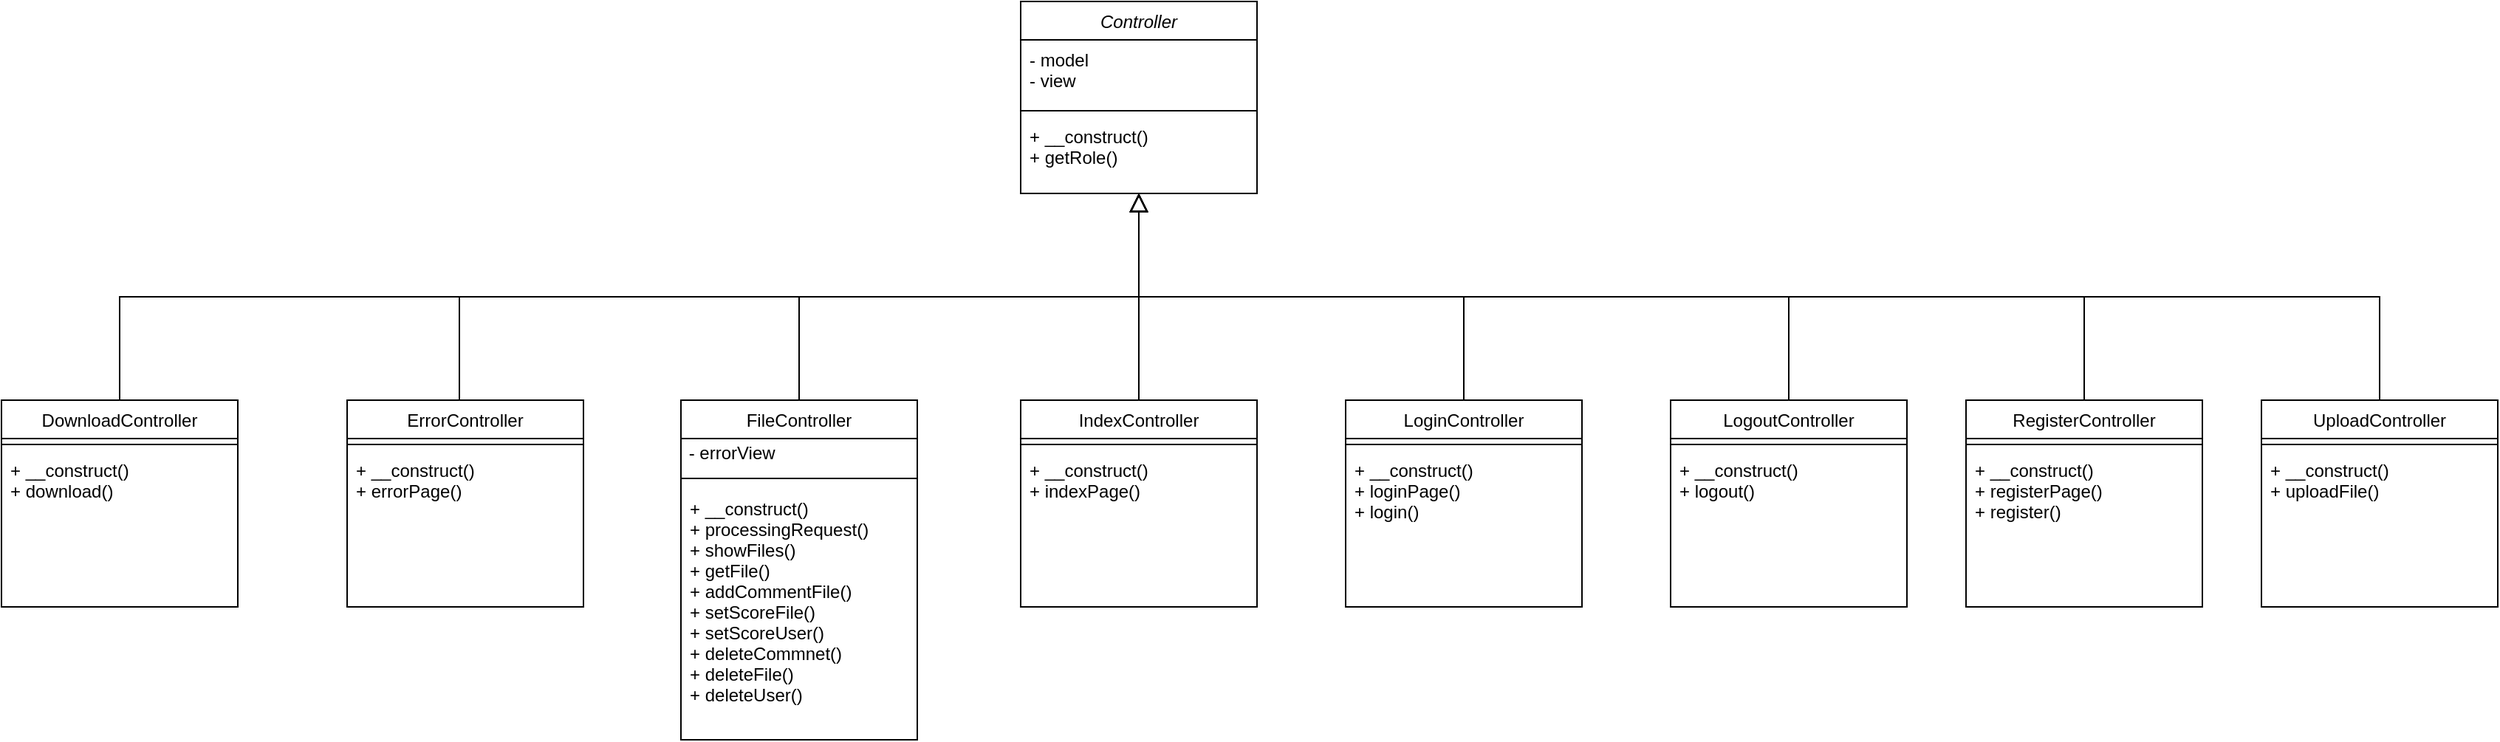 <mxfile version="14.6.9" type="device"><diagram id="C5RBs43oDa-KdzZeNtuy" name="Page-1"><mxGraphModel dx="1422" dy="754" grid="1" gridSize="10" guides="1" tooltips="1" connect="1" arrows="1" fold="1" page="1" pageScale="1" pageWidth="827" pageHeight="1169" math="0" shadow="0"><root><mxCell id="WIyWlLk6GJQsqaUBKTNV-0"/><mxCell id="WIyWlLk6GJQsqaUBKTNV-1" parent="WIyWlLk6GJQsqaUBKTNV-0"/><mxCell id="zkfFHV4jXpPFQw0GAbJ--0" value="Controller" style="swimlane;fontStyle=2;align=center;verticalAlign=top;childLayout=stackLayout;horizontal=1;startSize=26;horizontalStack=0;resizeParent=1;resizeLast=0;collapsible=1;marginBottom=0;rounded=0;shadow=0;strokeWidth=1;" parent="WIyWlLk6GJQsqaUBKTNV-1" vertex="1"><mxGeometry x="790" y="90" width="160" height="130" as="geometry"><mxRectangle x="230" y="140" width="160" height="26" as="alternateBounds"/></mxGeometry></mxCell><mxCell id="zkfFHV4jXpPFQw0GAbJ--1" value="- model&#10;- view&#10;" style="text;align=left;verticalAlign=top;spacingLeft=4;spacingRight=4;overflow=hidden;rotatable=0;points=[[0,0.5],[1,0.5]];portConstraint=eastwest;" parent="zkfFHV4jXpPFQw0GAbJ--0" vertex="1"><mxGeometry y="26" width="160" height="44" as="geometry"/></mxCell><mxCell id="zkfFHV4jXpPFQw0GAbJ--4" value="" style="line;html=1;strokeWidth=1;align=left;verticalAlign=middle;spacingTop=-1;spacingLeft=3;spacingRight=3;rotatable=0;labelPosition=right;points=[];portConstraint=eastwest;" parent="zkfFHV4jXpPFQw0GAbJ--0" vertex="1"><mxGeometry y="70" width="160" height="8" as="geometry"/></mxCell><mxCell id="zkfFHV4jXpPFQw0GAbJ--5" value="+ __construct()&#10;+ getRole()" style="text;align=left;verticalAlign=top;spacingLeft=4;spacingRight=4;overflow=hidden;rotatable=0;points=[[0,0.5],[1,0.5]];portConstraint=eastwest;" parent="zkfFHV4jXpPFQw0GAbJ--0" vertex="1"><mxGeometry y="78" width="160" height="42" as="geometry"/></mxCell><mxCell id="zkfFHV4jXpPFQw0GAbJ--6" value="DownloadController" style="swimlane;fontStyle=0;align=center;verticalAlign=top;childLayout=stackLayout;horizontal=1;startSize=26;horizontalStack=0;resizeParent=1;resizeLast=0;collapsible=1;marginBottom=0;rounded=0;shadow=0;strokeWidth=1;" parent="WIyWlLk6GJQsqaUBKTNV-1" vertex="1"><mxGeometry x="100" y="360" width="160" height="140" as="geometry"><mxRectangle x="130" y="380" width="160" height="26" as="alternateBounds"/></mxGeometry></mxCell><mxCell id="zkfFHV4jXpPFQw0GAbJ--9" value="" style="line;html=1;strokeWidth=1;align=left;verticalAlign=middle;spacingTop=-1;spacingLeft=3;spacingRight=3;rotatable=0;labelPosition=right;points=[];portConstraint=eastwest;" parent="zkfFHV4jXpPFQw0GAbJ--6" vertex="1"><mxGeometry y="26" width="160" height="8" as="geometry"/></mxCell><mxCell id="zkfFHV4jXpPFQw0GAbJ--11" value="+ __construct()&#10;+ download()" style="text;align=left;verticalAlign=top;spacingLeft=4;spacingRight=4;overflow=hidden;rotatable=0;points=[[0,0.5],[1,0.5]];portConstraint=eastwest;" parent="zkfFHV4jXpPFQw0GAbJ--6" vertex="1"><mxGeometry y="34" width="160" height="106" as="geometry"/></mxCell><mxCell id="zkfFHV4jXpPFQw0GAbJ--12" value="" style="endArrow=block;endSize=10;endFill=0;shadow=0;strokeWidth=1;rounded=0;edgeStyle=elbowEdgeStyle;elbow=vertical;" parent="WIyWlLk6GJQsqaUBKTNV-1" source="zkfFHV4jXpPFQw0GAbJ--6" target="zkfFHV4jXpPFQw0GAbJ--0" edge="1"><mxGeometry width="160" relative="1" as="geometry"><mxPoint x="200" y="203" as="sourcePoint"/><mxPoint x="200" y="203" as="targetPoint"/></mxGeometry></mxCell><mxCell id="mCD7YGXIiFjOiKe_zpr6-4" style="edgeStyle=orthogonalEdgeStyle;rounded=0;orthogonalLoop=1;jettySize=auto;html=1;endArrow=block;endFill=0;endSize=10;" edge="1" parent="WIyWlLk6GJQsqaUBKTNV-1" source="mCD7YGXIiFjOiKe_zpr6-1" target="zkfFHV4jXpPFQw0GAbJ--0"><mxGeometry relative="1" as="geometry"><Array as="points"><mxPoint x="410" y="290"/><mxPoint x="870" y="290"/></Array></mxGeometry></mxCell><mxCell id="mCD7YGXIiFjOiKe_zpr6-1" value="ErrorController" style="swimlane;fontStyle=0;align=center;verticalAlign=top;childLayout=stackLayout;horizontal=1;startSize=26;horizontalStack=0;resizeParent=1;resizeLast=0;collapsible=1;marginBottom=0;rounded=0;shadow=0;strokeWidth=1;" vertex="1" parent="WIyWlLk6GJQsqaUBKTNV-1"><mxGeometry x="334" y="360" width="160" height="140" as="geometry"><mxRectangle x="130" y="380" width="160" height="26" as="alternateBounds"/></mxGeometry></mxCell><mxCell id="mCD7YGXIiFjOiKe_zpr6-2" value="" style="line;html=1;strokeWidth=1;align=left;verticalAlign=middle;spacingTop=-1;spacingLeft=3;spacingRight=3;rotatable=0;labelPosition=right;points=[];portConstraint=eastwest;" vertex="1" parent="mCD7YGXIiFjOiKe_zpr6-1"><mxGeometry y="26" width="160" height="8" as="geometry"/></mxCell><mxCell id="mCD7YGXIiFjOiKe_zpr6-3" value="+ __construct()&#10;+ errorPage()" style="text;align=left;verticalAlign=top;spacingLeft=4;spacingRight=4;overflow=hidden;rotatable=0;points=[[0,0.5],[1,0.5]];portConstraint=eastwest;" vertex="1" parent="mCD7YGXIiFjOiKe_zpr6-1"><mxGeometry y="34" width="160" height="106" as="geometry"/></mxCell><mxCell id="mCD7YGXIiFjOiKe_zpr6-13" style="edgeStyle=orthogonalEdgeStyle;rounded=0;orthogonalLoop=1;jettySize=auto;html=1;endArrow=block;endFill=0;endSize=10;" edge="1" parent="WIyWlLk6GJQsqaUBKTNV-1" source="mCD7YGXIiFjOiKe_zpr6-5" target="zkfFHV4jXpPFQw0GAbJ--0"><mxGeometry relative="1" as="geometry"><Array as="points"><mxPoint x="640" y="290"/><mxPoint x="870" y="290"/></Array></mxGeometry></mxCell><mxCell id="mCD7YGXIiFjOiKe_zpr6-5" value="FileController" style="swimlane;fontStyle=0;align=center;verticalAlign=top;childLayout=stackLayout;horizontal=1;startSize=26;horizontalStack=0;resizeParent=1;resizeLast=0;collapsible=1;marginBottom=0;rounded=0;shadow=0;strokeWidth=1;" vertex="1" parent="WIyWlLk6GJQsqaUBKTNV-1"><mxGeometry x="560" y="360" width="160" height="230" as="geometry"><mxRectangle x="130" y="380" width="160" height="26" as="alternateBounds"/></mxGeometry></mxCell><mxCell id="mCD7YGXIiFjOiKe_zpr6-9" value="&amp;nbsp;- errorView" style="text;html=1;align=left;verticalAlign=middle;resizable=0;points=[];autosize=1;strokeColor=none;" vertex="1" parent="mCD7YGXIiFjOiKe_zpr6-5"><mxGeometry y="26" width="160" height="20" as="geometry"/></mxCell><mxCell id="mCD7YGXIiFjOiKe_zpr6-6" value="" style="line;html=1;strokeWidth=1;align=left;verticalAlign=middle;spacingTop=-1;spacingLeft=3;spacingRight=3;rotatable=0;labelPosition=right;points=[];portConstraint=eastwest;" vertex="1" parent="mCD7YGXIiFjOiKe_zpr6-5"><mxGeometry y="46" width="160" height="14" as="geometry"/></mxCell><mxCell id="mCD7YGXIiFjOiKe_zpr6-7" value="+ __construct()&#10;+ processingRequest()&#10;+ showFiles()&#10;+ getFile()&#10;+ addCommentFile()&#10;+ setScoreFile()&#10;+ setScoreUser()&#10;+ deleteCommnet()&#10;+ deleteFile()&#10;+ deleteUser()&#10;" style="text;align=left;verticalAlign=top;spacingLeft=4;spacingRight=4;overflow=hidden;rotatable=0;points=[[0,0.5],[1,0.5]];portConstraint=eastwest;" vertex="1" parent="mCD7YGXIiFjOiKe_zpr6-5"><mxGeometry y="60" width="160" height="150" as="geometry"/></mxCell><mxCell id="mCD7YGXIiFjOiKe_zpr6-14" style="edgeStyle=orthogonalEdgeStyle;rounded=0;orthogonalLoop=1;jettySize=auto;html=1;endArrow=block;endFill=0;endSize=10;" edge="1" parent="WIyWlLk6GJQsqaUBKTNV-1" source="mCD7YGXIiFjOiKe_zpr6-10" target="zkfFHV4jXpPFQw0GAbJ--0"><mxGeometry relative="1" as="geometry"><Array as="points"><mxPoint x="870" y="290"/><mxPoint x="870" y="290"/></Array></mxGeometry></mxCell><mxCell id="mCD7YGXIiFjOiKe_zpr6-10" value="IndexController" style="swimlane;fontStyle=0;align=center;verticalAlign=top;childLayout=stackLayout;horizontal=1;startSize=26;horizontalStack=0;resizeParent=1;resizeLast=0;collapsible=1;marginBottom=0;rounded=0;shadow=0;strokeWidth=1;" vertex="1" parent="WIyWlLk6GJQsqaUBKTNV-1"><mxGeometry x="790" y="360" width="160" height="140" as="geometry"><mxRectangle x="130" y="380" width="160" height="26" as="alternateBounds"/></mxGeometry></mxCell><mxCell id="mCD7YGXIiFjOiKe_zpr6-11" value="" style="line;html=1;strokeWidth=1;align=left;verticalAlign=middle;spacingTop=-1;spacingLeft=3;spacingRight=3;rotatable=0;labelPosition=right;points=[];portConstraint=eastwest;" vertex="1" parent="mCD7YGXIiFjOiKe_zpr6-10"><mxGeometry y="26" width="160" height="8" as="geometry"/></mxCell><mxCell id="mCD7YGXIiFjOiKe_zpr6-12" value="+ __construct()&#10;+ indexPage()" style="text;align=left;verticalAlign=top;spacingLeft=4;spacingRight=4;overflow=hidden;rotatable=0;points=[[0,0.5],[1,0.5]];portConstraint=eastwest;" vertex="1" parent="mCD7YGXIiFjOiKe_zpr6-10"><mxGeometry y="34" width="160" height="106" as="geometry"/></mxCell><mxCell id="mCD7YGXIiFjOiKe_zpr6-18" style="edgeStyle=orthogonalEdgeStyle;rounded=0;orthogonalLoop=1;jettySize=auto;html=1;endArrow=block;endFill=0;endSize=10;" edge="1" parent="WIyWlLk6GJQsqaUBKTNV-1" source="mCD7YGXIiFjOiKe_zpr6-15" target="zkfFHV4jXpPFQw0GAbJ--0"><mxGeometry relative="1" as="geometry"><Array as="points"><mxPoint x="1090" y="290"/><mxPoint x="870" y="290"/></Array></mxGeometry></mxCell><mxCell id="mCD7YGXIiFjOiKe_zpr6-15" value="LoginController" style="swimlane;fontStyle=0;align=center;verticalAlign=top;childLayout=stackLayout;horizontal=1;startSize=26;horizontalStack=0;resizeParent=1;resizeLast=0;collapsible=1;marginBottom=0;rounded=0;shadow=0;strokeWidth=1;" vertex="1" parent="WIyWlLk6GJQsqaUBKTNV-1"><mxGeometry x="1010" y="360" width="160" height="140" as="geometry"><mxRectangle x="130" y="380" width="160" height="26" as="alternateBounds"/></mxGeometry></mxCell><mxCell id="mCD7YGXIiFjOiKe_zpr6-16" value="" style="line;html=1;strokeWidth=1;align=left;verticalAlign=middle;spacingTop=-1;spacingLeft=3;spacingRight=3;rotatable=0;labelPosition=right;points=[];portConstraint=eastwest;" vertex="1" parent="mCD7YGXIiFjOiKe_zpr6-15"><mxGeometry y="26" width="160" height="8" as="geometry"/></mxCell><mxCell id="mCD7YGXIiFjOiKe_zpr6-17" value="+ __construct()&#10;+ loginPage()&#10;+ login()" style="text;align=left;verticalAlign=top;spacingLeft=4;spacingRight=4;overflow=hidden;rotatable=0;points=[[0,0.5],[1,0.5]];portConstraint=eastwest;" vertex="1" parent="mCD7YGXIiFjOiKe_zpr6-15"><mxGeometry y="34" width="160" height="106" as="geometry"/></mxCell><mxCell id="mCD7YGXIiFjOiKe_zpr6-22" style="edgeStyle=orthogonalEdgeStyle;rounded=0;orthogonalLoop=1;jettySize=auto;html=1;endArrow=block;endFill=0;endSize=10;" edge="1" parent="WIyWlLk6GJQsqaUBKTNV-1" source="mCD7YGXIiFjOiKe_zpr6-19" target="zkfFHV4jXpPFQw0GAbJ--0"><mxGeometry relative="1" as="geometry"><Array as="points"><mxPoint x="1310" y="290"/><mxPoint x="870" y="290"/></Array></mxGeometry></mxCell><mxCell id="mCD7YGXIiFjOiKe_zpr6-19" value="LogoutController" style="swimlane;fontStyle=0;align=center;verticalAlign=top;childLayout=stackLayout;horizontal=1;startSize=26;horizontalStack=0;resizeParent=1;resizeLast=0;collapsible=1;marginBottom=0;rounded=0;shadow=0;strokeWidth=1;" vertex="1" parent="WIyWlLk6GJQsqaUBKTNV-1"><mxGeometry x="1230" y="360" width="160" height="140" as="geometry"><mxRectangle x="130" y="380" width="160" height="26" as="alternateBounds"/></mxGeometry></mxCell><mxCell id="mCD7YGXIiFjOiKe_zpr6-20" value="" style="line;html=1;strokeWidth=1;align=left;verticalAlign=middle;spacingTop=-1;spacingLeft=3;spacingRight=3;rotatable=0;labelPosition=right;points=[];portConstraint=eastwest;" vertex="1" parent="mCD7YGXIiFjOiKe_zpr6-19"><mxGeometry y="26" width="160" height="8" as="geometry"/></mxCell><mxCell id="mCD7YGXIiFjOiKe_zpr6-21" value="+ __construct()&#10;+ logout()" style="text;align=left;verticalAlign=top;spacingLeft=4;spacingRight=4;overflow=hidden;rotatable=0;points=[[0,0.5],[1,0.5]];portConstraint=eastwest;" vertex="1" parent="mCD7YGXIiFjOiKe_zpr6-19"><mxGeometry y="34" width="160" height="106" as="geometry"/></mxCell><mxCell id="mCD7YGXIiFjOiKe_zpr6-26" style="edgeStyle=orthogonalEdgeStyle;rounded=0;orthogonalLoop=1;jettySize=auto;html=1;endArrow=block;endFill=0;endSize=10;" edge="1" parent="WIyWlLk6GJQsqaUBKTNV-1" source="mCD7YGXIiFjOiKe_zpr6-23" target="zkfFHV4jXpPFQw0GAbJ--0"><mxGeometry relative="1" as="geometry"><Array as="points"><mxPoint x="1510" y="290"/><mxPoint x="870" y="290"/></Array></mxGeometry></mxCell><mxCell id="mCD7YGXIiFjOiKe_zpr6-23" value="RegisterController" style="swimlane;fontStyle=0;align=center;verticalAlign=top;childLayout=stackLayout;horizontal=1;startSize=26;horizontalStack=0;resizeParent=1;resizeLast=0;collapsible=1;marginBottom=0;rounded=0;shadow=0;strokeWidth=1;" vertex="1" parent="WIyWlLk6GJQsqaUBKTNV-1"><mxGeometry x="1430" y="360" width="160" height="140" as="geometry"><mxRectangle x="130" y="380" width="160" height="26" as="alternateBounds"/></mxGeometry></mxCell><mxCell id="mCD7YGXIiFjOiKe_zpr6-24" value="" style="line;html=1;strokeWidth=1;align=left;verticalAlign=middle;spacingTop=-1;spacingLeft=3;spacingRight=3;rotatable=0;labelPosition=right;points=[];portConstraint=eastwest;" vertex="1" parent="mCD7YGXIiFjOiKe_zpr6-23"><mxGeometry y="26" width="160" height="8" as="geometry"/></mxCell><mxCell id="mCD7YGXIiFjOiKe_zpr6-25" value="+ __construct()&#10;+ registerPage()&#10;+ register()" style="text;align=left;verticalAlign=top;spacingLeft=4;spacingRight=4;overflow=hidden;rotatable=0;points=[[0,0.5],[1,0.5]];portConstraint=eastwest;" vertex="1" parent="mCD7YGXIiFjOiKe_zpr6-23"><mxGeometry y="34" width="160" height="106" as="geometry"/></mxCell><mxCell id="mCD7YGXIiFjOiKe_zpr6-30" style="edgeStyle=orthogonalEdgeStyle;rounded=0;orthogonalLoop=1;jettySize=auto;html=1;endArrow=block;endFill=0;endSize=10;" edge="1" parent="WIyWlLk6GJQsqaUBKTNV-1" source="mCD7YGXIiFjOiKe_zpr6-27" target="zkfFHV4jXpPFQw0GAbJ--0"><mxGeometry relative="1" as="geometry"><Array as="points"><mxPoint x="1710" y="290"/><mxPoint x="870" y="290"/></Array></mxGeometry></mxCell><mxCell id="mCD7YGXIiFjOiKe_zpr6-27" value="UploadController" style="swimlane;fontStyle=0;align=center;verticalAlign=top;childLayout=stackLayout;horizontal=1;startSize=26;horizontalStack=0;resizeParent=1;resizeLast=0;collapsible=1;marginBottom=0;rounded=0;shadow=0;strokeWidth=1;" vertex="1" parent="WIyWlLk6GJQsqaUBKTNV-1"><mxGeometry x="1630" y="360" width="160" height="140" as="geometry"><mxRectangle x="130" y="380" width="160" height="26" as="alternateBounds"/></mxGeometry></mxCell><mxCell id="mCD7YGXIiFjOiKe_zpr6-28" value="" style="line;html=1;strokeWidth=1;align=left;verticalAlign=middle;spacingTop=-1;spacingLeft=3;spacingRight=3;rotatable=0;labelPosition=right;points=[];portConstraint=eastwest;" vertex="1" parent="mCD7YGXIiFjOiKe_zpr6-27"><mxGeometry y="26" width="160" height="8" as="geometry"/></mxCell><mxCell id="mCD7YGXIiFjOiKe_zpr6-29" value="+ __construct()&#10;+ uploadFile()" style="text;align=left;verticalAlign=top;spacingLeft=4;spacingRight=4;overflow=hidden;rotatable=0;points=[[0,0.5],[1,0.5]];portConstraint=eastwest;" vertex="1" parent="mCD7YGXIiFjOiKe_zpr6-27"><mxGeometry y="34" width="160" height="106" as="geometry"/></mxCell></root></mxGraphModel></diagram></mxfile>